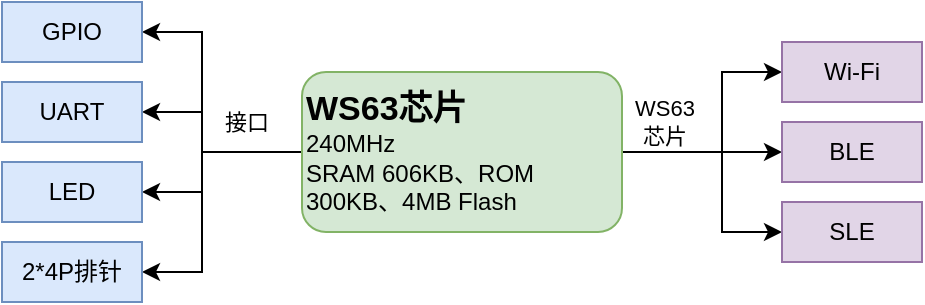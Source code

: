 <mxfile version="26.2.8">
  <diagram name="第 1 页" id="SYRPOqo05eueqqduvmRC">
    <mxGraphModel dx="654" dy="430" grid="1" gridSize="10" guides="1" tooltips="1" connect="1" arrows="1" fold="1" page="1" pageScale="1" pageWidth="827" pageHeight="1169" math="0" shadow="0">
      <root>
        <mxCell id="0" />
        <mxCell id="1" parent="0" />
        <mxCell id="tOK2UJVwWMVrl7zuKe4F-23" style="edgeStyle=orthogonalEdgeStyle;rounded=0;orthogonalLoop=1;jettySize=auto;html=1;exitX=0;exitY=0.5;exitDx=0;exitDy=0;entryX=1;entryY=0.5;entryDx=0;entryDy=0;" edge="1" parent="1" source="tOK2UJVwWMVrl7zuKe4F-1" target="tOK2UJVwWMVrl7zuKe4F-4">
          <mxGeometry relative="1" as="geometry">
            <Array as="points">
              <mxPoint x="310" y="279" />
              <mxPoint x="310" y="219" />
            </Array>
          </mxGeometry>
        </mxCell>
        <mxCell id="tOK2UJVwWMVrl7zuKe4F-24" style="edgeStyle=orthogonalEdgeStyle;rounded=0;orthogonalLoop=1;jettySize=auto;html=1;exitX=0;exitY=0.5;exitDx=0;exitDy=0;entryX=1;entryY=0.5;entryDx=0;entryDy=0;" edge="1" parent="1" source="tOK2UJVwWMVrl7zuKe4F-1" target="tOK2UJVwWMVrl7zuKe4F-5">
          <mxGeometry relative="1" as="geometry">
            <Array as="points">
              <mxPoint x="310" y="279" />
              <mxPoint x="310" y="259" />
            </Array>
          </mxGeometry>
        </mxCell>
        <mxCell id="tOK2UJVwWMVrl7zuKe4F-25" style="edgeStyle=orthogonalEdgeStyle;rounded=0;orthogonalLoop=1;jettySize=auto;html=1;exitX=0;exitY=0.5;exitDx=0;exitDy=0;entryX=1;entryY=0.5;entryDx=0;entryDy=0;" edge="1" parent="1" source="tOK2UJVwWMVrl7zuKe4F-1" target="tOK2UJVwWMVrl7zuKe4F-6">
          <mxGeometry relative="1" as="geometry">
            <Array as="points">
              <mxPoint x="310" y="279" />
              <mxPoint x="310" y="299" />
            </Array>
          </mxGeometry>
        </mxCell>
        <mxCell id="tOK2UJVwWMVrl7zuKe4F-26" style="edgeStyle=orthogonalEdgeStyle;rounded=0;orthogonalLoop=1;jettySize=auto;html=1;exitX=0;exitY=0.5;exitDx=0;exitDy=0;entryX=1;entryY=0.5;entryDx=0;entryDy=0;" edge="1" parent="1" source="tOK2UJVwWMVrl7zuKe4F-1" target="tOK2UJVwWMVrl7zuKe4F-8">
          <mxGeometry relative="1" as="geometry">
            <Array as="points">
              <mxPoint x="310" y="279" />
              <mxPoint x="310" y="339" />
            </Array>
          </mxGeometry>
        </mxCell>
        <mxCell id="tOK2UJVwWMVrl7zuKe4F-27" value="接口" style="edgeLabel;html=1;align=center;verticalAlign=middle;resizable=0;points=[];" vertex="1" connectable="0" parent="tOK2UJVwWMVrl7zuKe4F-26">
          <mxGeometry x="-0.594" y="-4" relative="1" as="geometry">
            <mxPoint y="-11" as="offset" />
          </mxGeometry>
        </mxCell>
        <mxCell id="tOK2UJVwWMVrl7zuKe4F-28" style="edgeStyle=orthogonalEdgeStyle;rounded=0;orthogonalLoop=1;jettySize=auto;html=1;exitX=1;exitY=0.5;exitDx=0;exitDy=0;entryX=0;entryY=0.5;entryDx=0;entryDy=0;" edge="1" parent="1" source="tOK2UJVwWMVrl7zuKe4F-1" target="tOK2UJVwWMVrl7zuKe4F-9">
          <mxGeometry relative="1" as="geometry">
            <Array as="points">
              <mxPoint x="570" y="279" />
              <mxPoint x="570" y="239" />
            </Array>
          </mxGeometry>
        </mxCell>
        <mxCell id="tOK2UJVwWMVrl7zuKe4F-29" style="edgeStyle=orthogonalEdgeStyle;rounded=0;orthogonalLoop=1;jettySize=auto;html=1;exitX=1;exitY=0.5;exitDx=0;exitDy=0;entryX=0;entryY=0.5;entryDx=0;entryDy=0;" edge="1" parent="1" source="tOK2UJVwWMVrl7zuKe4F-1" target="tOK2UJVwWMVrl7zuKe4F-10">
          <mxGeometry relative="1" as="geometry" />
        </mxCell>
        <mxCell id="tOK2UJVwWMVrl7zuKe4F-30" style="edgeStyle=orthogonalEdgeStyle;rounded=0;orthogonalLoop=1;jettySize=auto;html=1;exitX=1;exitY=0.5;exitDx=0;exitDy=0;entryX=0;entryY=0.5;entryDx=0;entryDy=0;" edge="1" parent="1" source="tOK2UJVwWMVrl7zuKe4F-1" target="tOK2UJVwWMVrl7zuKe4F-11">
          <mxGeometry relative="1" as="geometry">
            <Array as="points">
              <mxPoint x="570" y="279" />
              <mxPoint x="570" y="319" />
            </Array>
          </mxGeometry>
        </mxCell>
        <mxCell id="tOK2UJVwWMVrl7zuKe4F-31" value="WS63&lt;div&gt;芯片&lt;/div&gt;" style="edgeLabel;html=1;align=center;verticalAlign=middle;resizable=0;points=[];" vertex="1" connectable="0" parent="tOK2UJVwWMVrl7zuKe4F-30">
          <mxGeometry x="-0.71" y="2" relative="1" as="geometry">
            <mxPoint x="3" y="-13" as="offset" />
          </mxGeometry>
        </mxCell>
        <mxCell id="tOK2UJVwWMVrl7zuKe4F-1" value="&lt;b&gt;&lt;font style=&quot;font-size: 17px;&quot;&gt;WS63芯片&lt;/font&gt;&lt;/b&gt;&lt;div&gt;240MHz&lt;/div&gt;&lt;div&gt;SRAM 606KB、ROM 300KB、4MB Flash&amp;nbsp;&lt;/div&gt;" style="rounded=1;whiteSpace=wrap;html=1;fillColor=#d5e8d4;strokeColor=#82b366;align=left;" vertex="1" parent="1">
          <mxGeometry x="360" y="239" width="160" height="80" as="geometry" />
        </mxCell>
        <mxCell id="tOK2UJVwWMVrl7zuKe4F-4" value="GPIO" style="rounded=0;whiteSpace=wrap;html=1;fillColor=#dae8fc;strokeColor=#6c8ebf;" vertex="1" parent="1">
          <mxGeometry x="210" y="204" width="70" height="30" as="geometry" />
        </mxCell>
        <mxCell id="tOK2UJVwWMVrl7zuKe4F-5" value="UART" style="rounded=0;whiteSpace=wrap;html=1;fillColor=#dae8fc;strokeColor=#6c8ebf;" vertex="1" parent="1">
          <mxGeometry x="210" y="244" width="70" height="30" as="geometry" />
        </mxCell>
        <mxCell id="tOK2UJVwWMVrl7zuKe4F-6" value="LED" style="rounded=0;whiteSpace=wrap;html=1;fillColor=#dae8fc;strokeColor=#6c8ebf;" vertex="1" parent="1">
          <mxGeometry x="210" y="284" width="70" height="30" as="geometry" />
        </mxCell>
        <mxCell id="tOK2UJVwWMVrl7zuKe4F-8" value="2*4P排针" style="rounded=0;whiteSpace=wrap;html=1;fillColor=#dae8fc;strokeColor=#6c8ebf;" vertex="1" parent="1">
          <mxGeometry x="210" y="324" width="70" height="30" as="geometry" />
        </mxCell>
        <mxCell id="tOK2UJVwWMVrl7zuKe4F-9" value="Wi-Fi" style="rounded=0;whiteSpace=wrap;html=1;fillColor=#e1d5e7;strokeColor=#9673a6;" vertex="1" parent="1">
          <mxGeometry x="600" y="224" width="70" height="30" as="geometry" />
        </mxCell>
        <mxCell id="tOK2UJVwWMVrl7zuKe4F-10" value="BLE" style="rounded=0;whiteSpace=wrap;html=1;fillColor=#e1d5e7;strokeColor=#9673a6;" vertex="1" parent="1">
          <mxGeometry x="600" y="264" width="70" height="30" as="geometry" />
        </mxCell>
        <mxCell id="tOK2UJVwWMVrl7zuKe4F-11" value="SLE" style="rounded=0;whiteSpace=wrap;html=1;fillColor=#e1d5e7;strokeColor=#9673a6;" vertex="1" parent="1">
          <mxGeometry x="600" y="304" width="70" height="30" as="geometry" />
        </mxCell>
      </root>
    </mxGraphModel>
  </diagram>
</mxfile>
